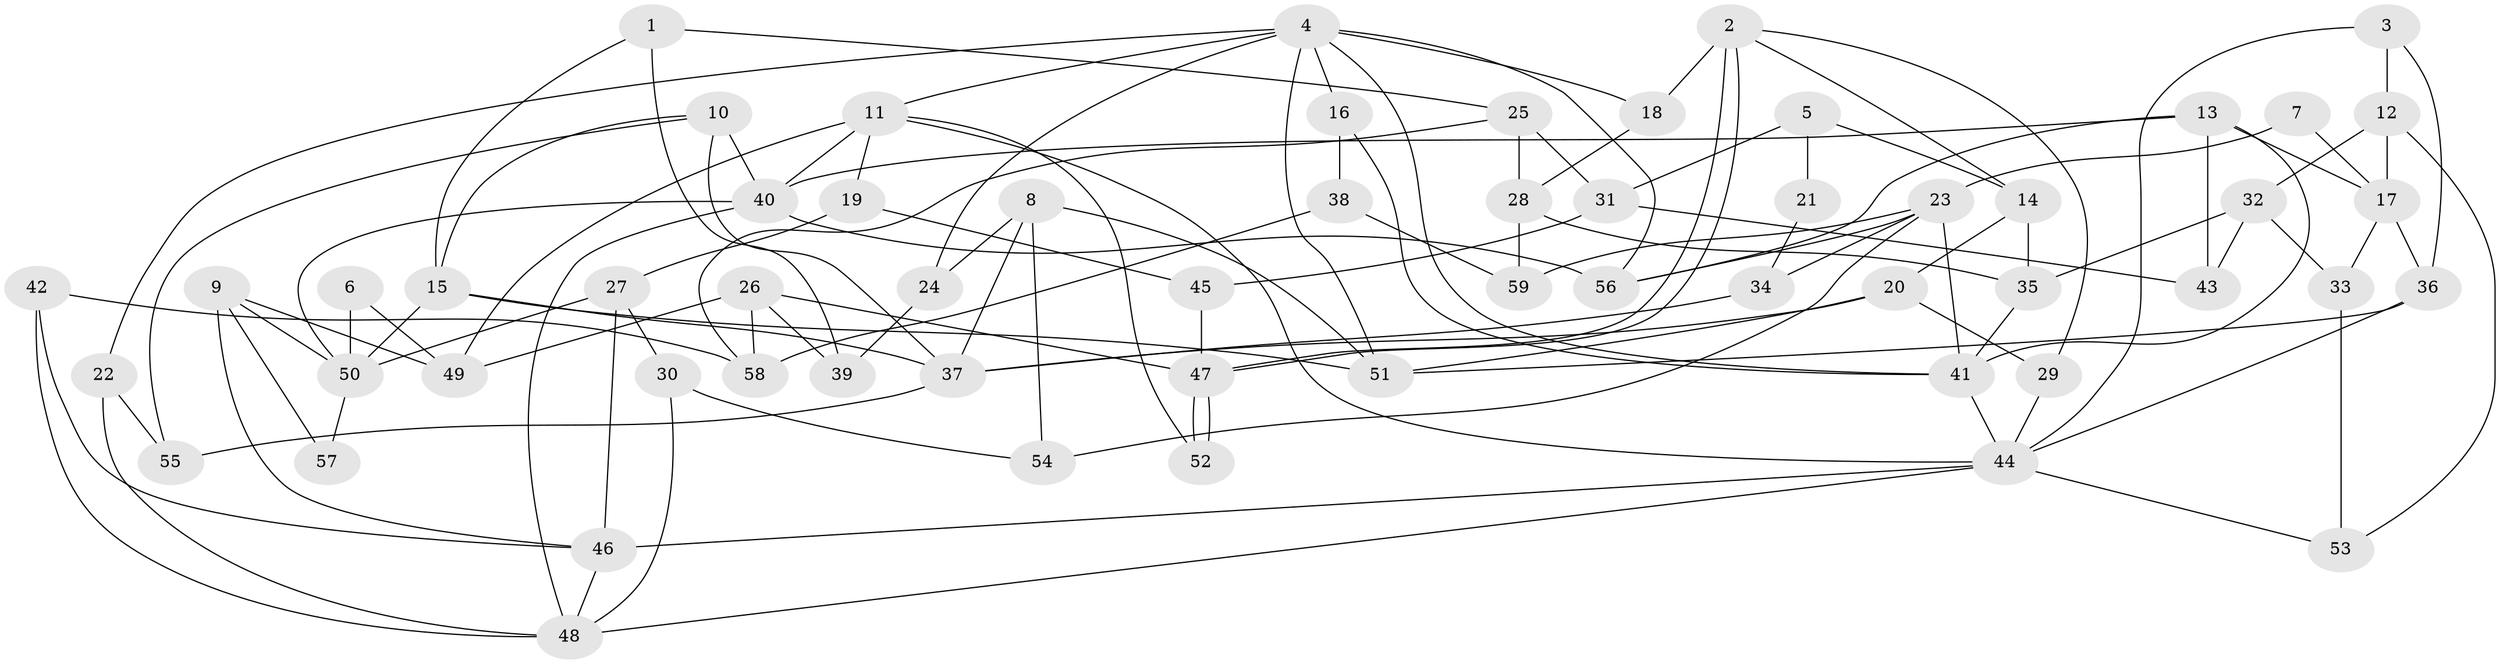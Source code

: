 // Generated by graph-tools (version 1.1) at 2025/49/03/09/25 04:49:46]
// undirected, 59 vertices, 118 edges
graph export_dot {
graph [start="1"]
  node [color=gray90,style=filled];
  1;
  2;
  3;
  4;
  5;
  6;
  7;
  8;
  9;
  10;
  11;
  12;
  13;
  14;
  15;
  16;
  17;
  18;
  19;
  20;
  21;
  22;
  23;
  24;
  25;
  26;
  27;
  28;
  29;
  30;
  31;
  32;
  33;
  34;
  35;
  36;
  37;
  38;
  39;
  40;
  41;
  42;
  43;
  44;
  45;
  46;
  47;
  48;
  49;
  50;
  51;
  52;
  53;
  54;
  55;
  56;
  57;
  58;
  59;
  1 -- 15;
  1 -- 25;
  1 -- 39;
  2 -- 47;
  2 -- 47;
  2 -- 14;
  2 -- 18;
  2 -- 29;
  3 -- 44;
  3 -- 36;
  3 -- 12;
  4 -- 11;
  4 -- 56;
  4 -- 16;
  4 -- 18;
  4 -- 22;
  4 -- 24;
  4 -- 41;
  4 -- 51;
  5 -- 31;
  5 -- 14;
  5 -- 21;
  6 -- 50;
  6 -- 49;
  7 -- 17;
  7 -- 23;
  8 -- 37;
  8 -- 51;
  8 -- 24;
  8 -- 54;
  9 -- 46;
  9 -- 50;
  9 -- 49;
  9 -- 57;
  10 -- 15;
  10 -- 55;
  10 -- 37;
  10 -- 40;
  11 -- 44;
  11 -- 49;
  11 -- 19;
  11 -- 40;
  11 -- 52;
  12 -- 17;
  12 -- 32;
  12 -- 53;
  13 -- 40;
  13 -- 41;
  13 -- 17;
  13 -- 43;
  13 -- 56;
  14 -- 20;
  14 -- 35;
  15 -- 37;
  15 -- 50;
  15 -- 51;
  16 -- 41;
  16 -- 38;
  17 -- 36;
  17 -- 33;
  18 -- 28;
  19 -- 27;
  19 -- 45;
  20 -- 29;
  20 -- 51;
  20 -- 37;
  21 -- 34;
  22 -- 48;
  22 -- 55;
  23 -- 56;
  23 -- 41;
  23 -- 34;
  23 -- 54;
  23 -- 59;
  24 -- 39;
  25 -- 58;
  25 -- 31;
  25 -- 28;
  26 -- 47;
  26 -- 39;
  26 -- 49;
  26 -- 58;
  27 -- 30;
  27 -- 46;
  27 -- 50;
  28 -- 35;
  28 -- 59;
  29 -- 44;
  30 -- 48;
  30 -- 54;
  31 -- 43;
  31 -- 45;
  32 -- 35;
  32 -- 33;
  32 -- 43;
  33 -- 53;
  34 -- 37;
  35 -- 41;
  36 -- 51;
  36 -- 44;
  37 -- 55;
  38 -- 59;
  38 -- 58;
  40 -- 48;
  40 -- 50;
  40 -- 56;
  41 -- 44;
  42 -- 58;
  42 -- 48;
  42 -- 46;
  44 -- 46;
  44 -- 53;
  44 -- 48;
  45 -- 47;
  46 -- 48;
  47 -- 52;
  47 -- 52;
  50 -- 57;
}
